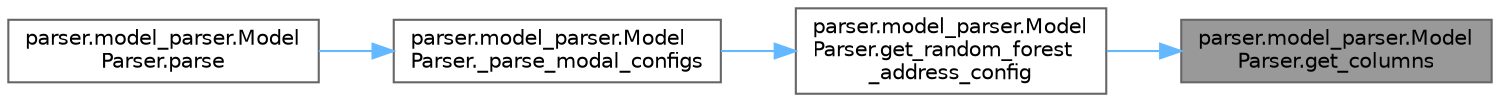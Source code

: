 digraph "parser.model_parser.ModelParser.get_columns"
{
 // INTERACTIVE_SVG=YES
 // LATEX_PDF_SIZE
  bgcolor="transparent";
  edge [fontname=Helvetica,fontsize=10,labelfontname=Helvetica,labelfontsize=10];
  node [fontname=Helvetica,fontsize=10,shape=box,height=0.2,width=0.4];
  rankdir="RL";
  Node1 [label="parser.model_parser.Model\lParser.get_columns",height=0.2,width=0.4,color="gray40", fillcolor="grey60", style="filled", fontcolor="black",tooltip=" "];
  Node1 -> Node2 [dir="back",color="steelblue1",style="solid"];
  Node2 [label="parser.model_parser.Model\lParser.get_random_forest\l_address_config",height=0.2,width=0.4,color="grey40", fillcolor="white", style="filled",URL="$classparser_1_1model__parser_1_1_model_parser.html#a694f81471abc207995b17a47d041e9ae",tooltip=" "];
  Node2 -> Node3 [dir="back",color="steelblue1",style="solid"];
  Node3 [label="parser.model_parser.Model\lParser._parse_modal_configs",height=0.2,width=0.4,color="grey40", fillcolor="white", style="filled",URL="$classparser_1_1model__parser_1_1_model_parser.html#a6267210c4850b549f5fc90f3a90e7912",tooltip=" "];
  Node3 -> Node4 [dir="back",color="steelblue1",style="solid"];
  Node4 [label="parser.model_parser.Model\lParser.parse",height=0.2,width=0.4,color="grey40", fillcolor="white", style="filled",URL="$classparser_1_1model__parser_1_1_model_parser.html#a6eacbfbf440e6a79e6356375e623a9dc",tooltip=" "];
}
